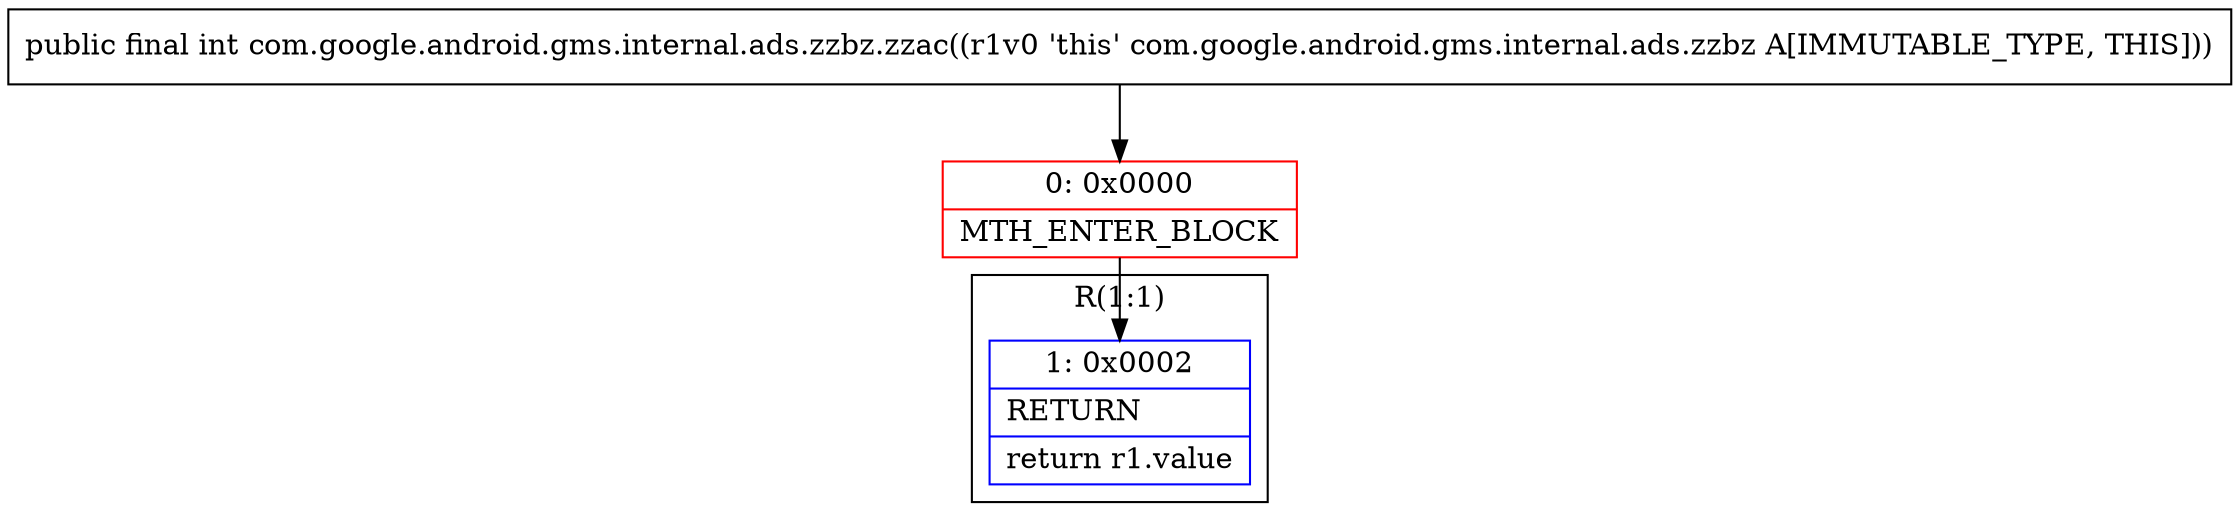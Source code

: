 digraph "CFG forcom.google.android.gms.internal.ads.zzbz.zzac()I" {
subgraph cluster_Region_1471306015 {
label = "R(1:1)";
node [shape=record,color=blue];
Node_1 [shape=record,label="{1\:\ 0x0002|RETURN\l|return r1.value\l}"];
}
Node_0 [shape=record,color=red,label="{0\:\ 0x0000|MTH_ENTER_BLOCK\l}"];
MethodNode[shape=record,label="{public final int com.google.android.gms.internal.ads.zzbz.zzac((r1v0 'this' com.google.android.gms.internal.ads.zzbz A[IMMUTABLE_TYPE, THIS])) }"];
MethodNode -> Node_0;
Node_0 -> Node_1;
}

